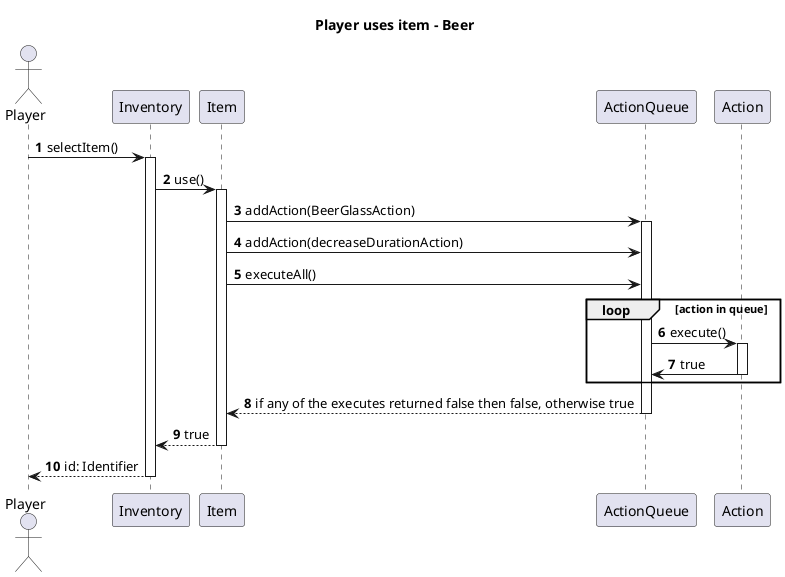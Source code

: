 @startuml
'https://plantuml.com/sequence-diagram

title Player uses item - Beer
autonumber

Actor Player as p
 participant Inventory as inven
 participant Item as item
 participant ActionQueue as aq

 p -> inven: selectItem()
activate inven

inven -> item: use()
activate item

item -> aq: addAction(BeerGlassAction)
activate aq
item -> aq: addAction(decreaseDurationAction)
item -> aq: executeAll()
loop action in queue
    aq -> Action: execute()
    activate Action
    Action -> aq: true
    deactivate Action
end loop
return if any of the executes returned false then false, otherwise true
return true
return id: Identifier

@enduml